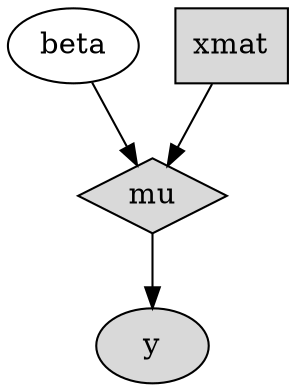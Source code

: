 digraph MambaModel {
	"beta" [shape="ellipse"];
		"beta" -> "mu";
	"y" [shape="ellipse", style="filled", fillcolor="gray85"];
	"mu" [shape="diamond", style="filled", fillcolor="gray85"];
		"mu" -> "y";
	"xmat" [shape="box", style="filled", fillcolor="gray85"];
		"xmat" -> "mu";
}
